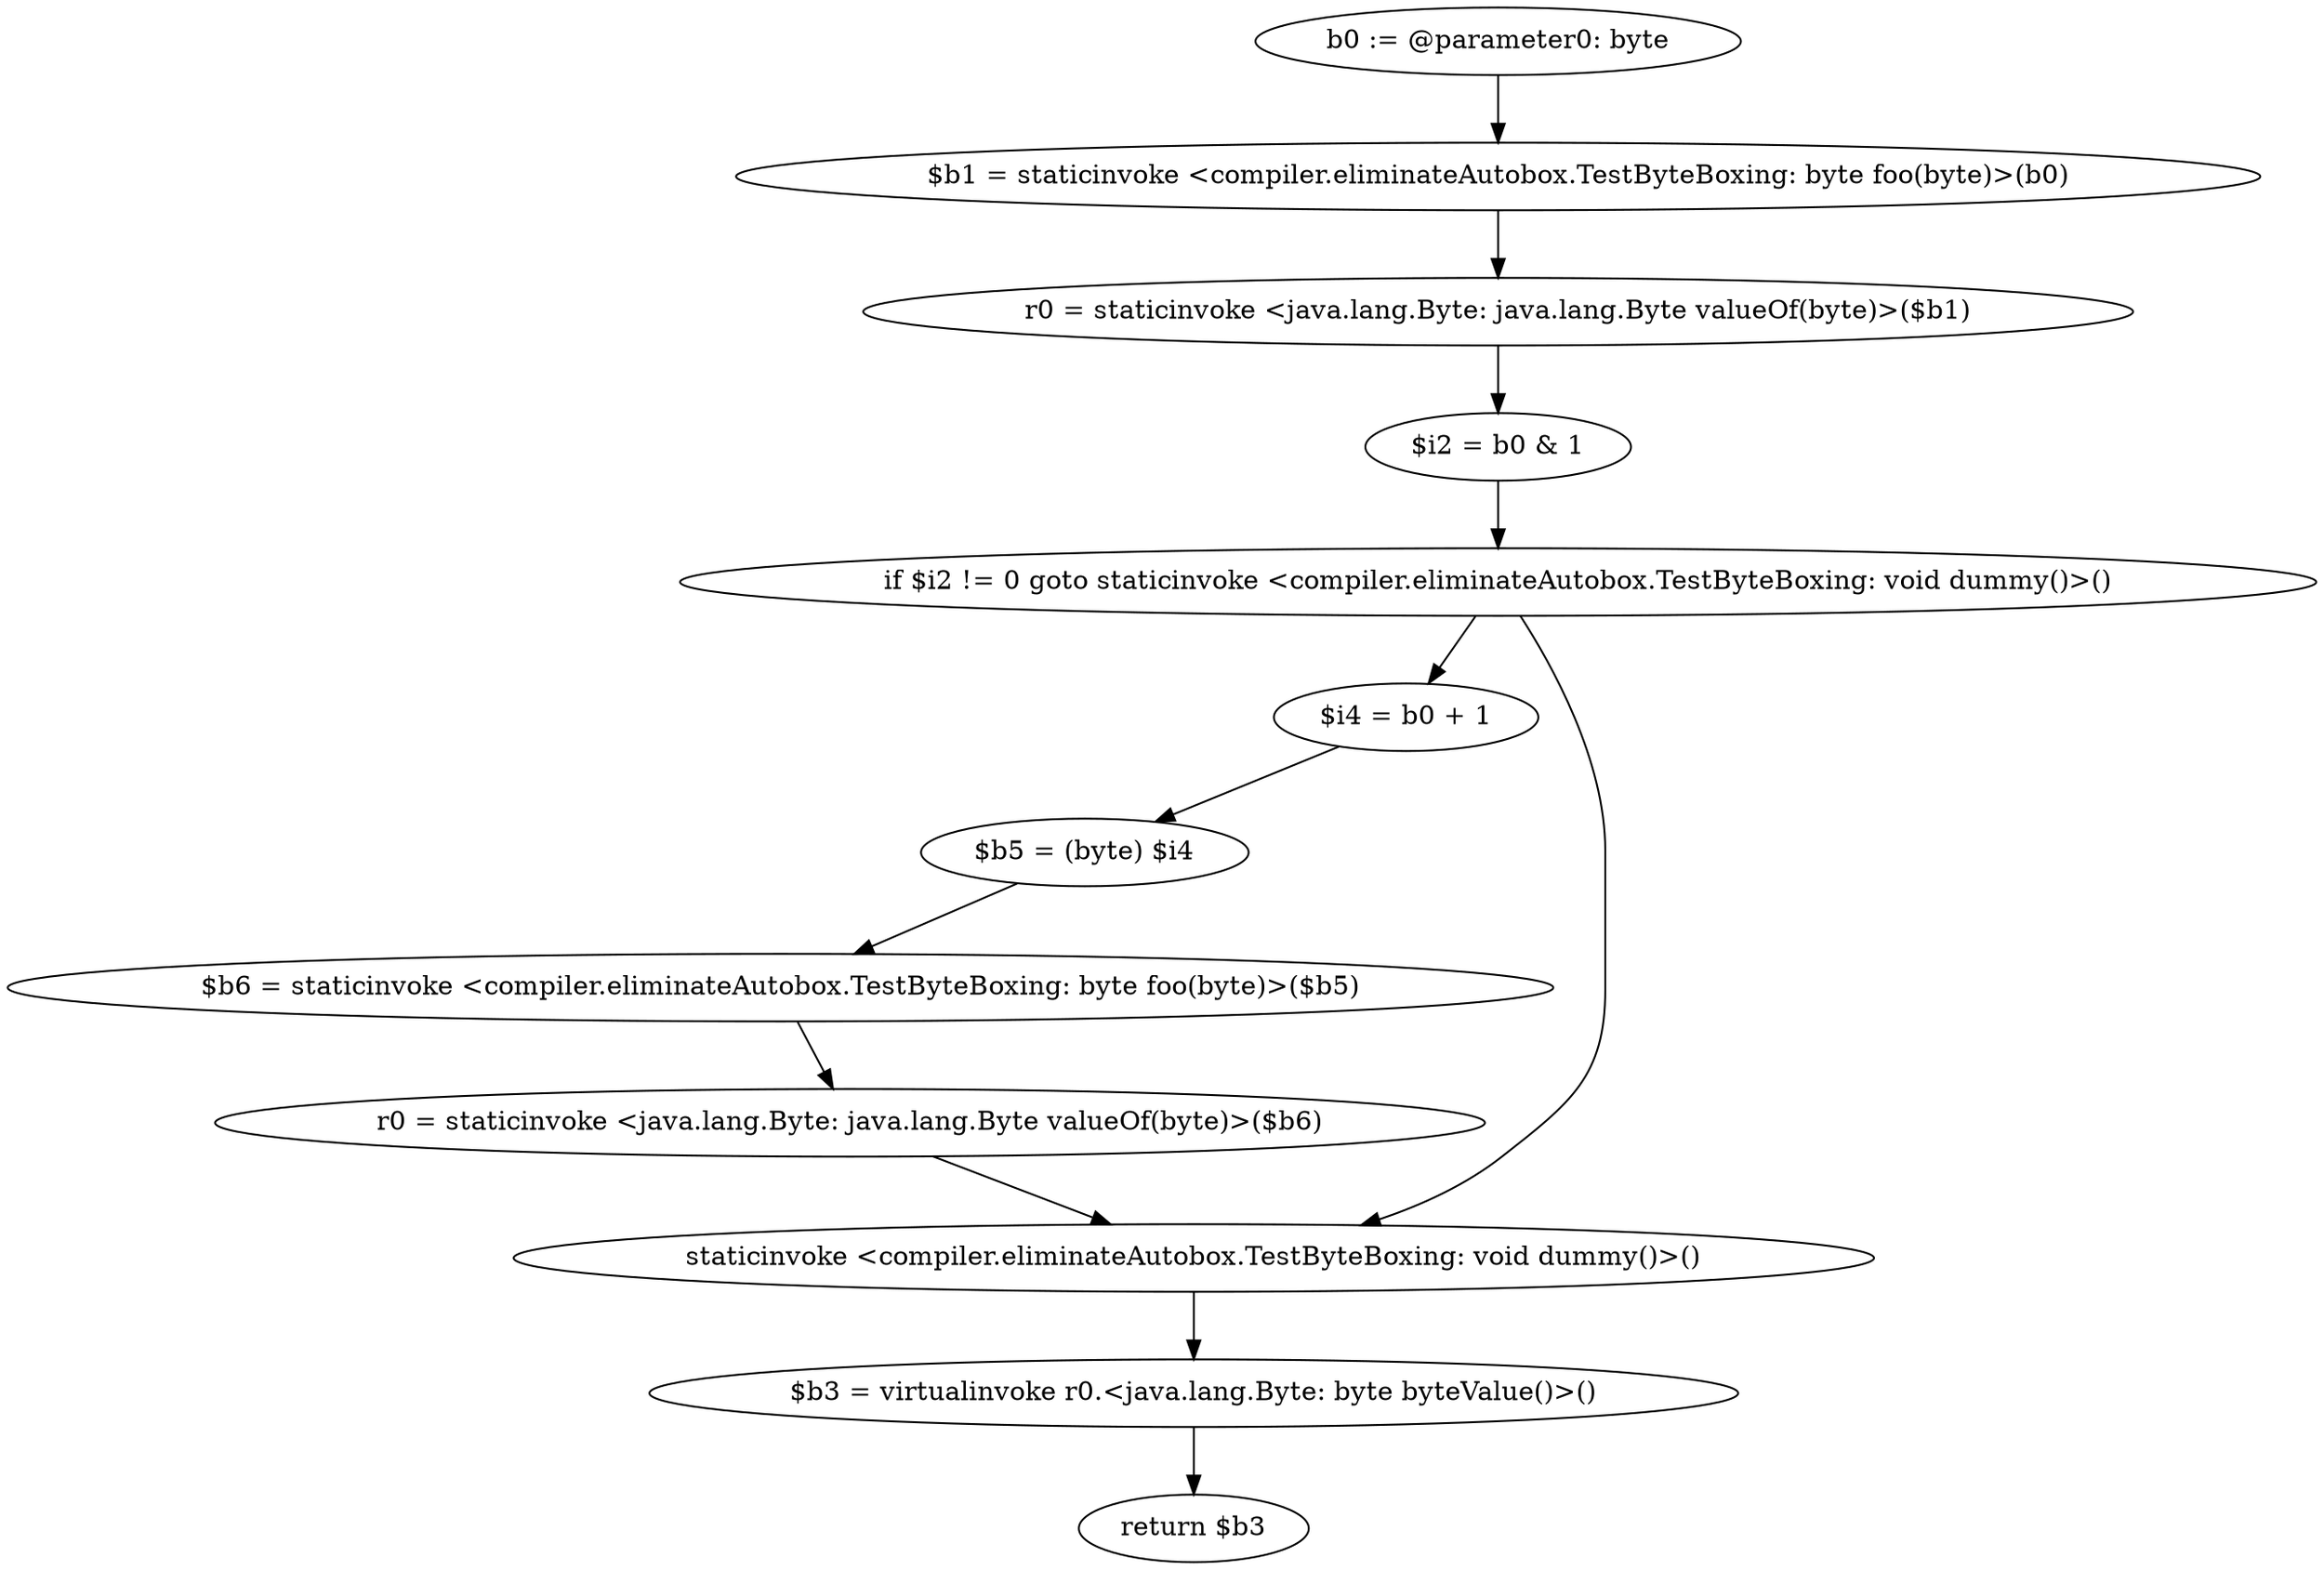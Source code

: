 digraph "unitGraph" {
    "b0 := @parameter0: byte"
    "$b1 = staticinvoke <compiler.eliminateAutobox.TestByteBoxing: byte foo(byte)>(b0)"
    "r0 = staticinvoke <java.lang.Byte: java.lang.Byte valueOf(byte)>($b1)"
    "$i2 = b0 & 1"
    "if $i2 != 0 goto staticinvoke <compiler.eliminateAutobox.TestByteBoxing: void dummy()>()"
    "$i4 = b0 + 1"
    "$b5 = (byte) $i4"
    "$b6 = staticinvoke <compiler.eliminateAutobox.TestByteBoxing: byte foo(byte)>($b5)"
    "r0 = staticinvoke <java.lang.Byte: java.lang.Byte valueOf(byte)>($b6)"
    "staticinvoke <compiler.eliminateAutobox.TestByteBoxing: void dummy()>()"
    "$b3 = virtualinvoke r0.<java.lang.Byte: byte byteValue()>()"
    "return $b3"
    "b0 := @parameter0: byte"->"$b1 = staticinvoke <compiler.eliminateAutobox.TestByteBoxing: byte foo(byte)>(b0)";
    "$b1 = staticinvoke <compiler.eliminateAutobox.TestByteBoxing: byte foo(byte)>(b0)"->"r0 = staticinvoke <java.lang.Byte: java.lang.Byte valueOf(byte)>($b1)";
    "r0 = staticinvoke <java.lang.Byte: java.lang.Byte valueOf(byte)>($b1)"->"$i2 = b0 & 1";
    "$i2 = b0 & 1"->"if $i2 != 0 goto staticinvoke <compiler.eliminateAutobox.TestByteBoxing: void dummy()>()";
    "if $i2 != 0 goto staticinvoke <compiler.eliminateAutobox.TestByteBoxing: void dummy()>()"->"$i4 = b0 + 1";
    "if $i2 != 0 goto staticinvoke <compiler.eliminateAutobox.TestByteBoxing: void dummy()>()"->"staticinvoke <compiler.eliminateAutobox.TestByteBoxing: void dummy()>()";
    "$i4 = b0 + 1"->"$b5 = (byte) $i4";
    "$b5 = (byte) $i4"->"$b6 = staticinvoke <compiler.eliminateAutobox.TestByteBoxing: byte foo(byte)>($b5)";
    "$b6 = staticinvoke <compiler.eliminateAutobox.TestByteBoxing: byte foo(byte)>($b5)"->"r0 = staticinvoke <java.lang.Byte: java.lang.Byte valueOf(byte)>($b6)";
    "r0 = staticinvoke <java.lang.Byte: java.lang.Byte valueOf(byte)>($b6)"->"staticinvoke <compiler.eliminateAutobox.TestByteBoxing: void dummy()>()";
    "staticinvoke <compiler.eliminateAutobox.TestByteBoxing: void dummy()>()"->"$b3 = virtualinvoke r0.<java.lang.Byte: byte byteValue()>()";
    "$b3 = virtualinvoke r0.<java.lang.Byte: byte byteValue()>()"->"return $b3";
}
